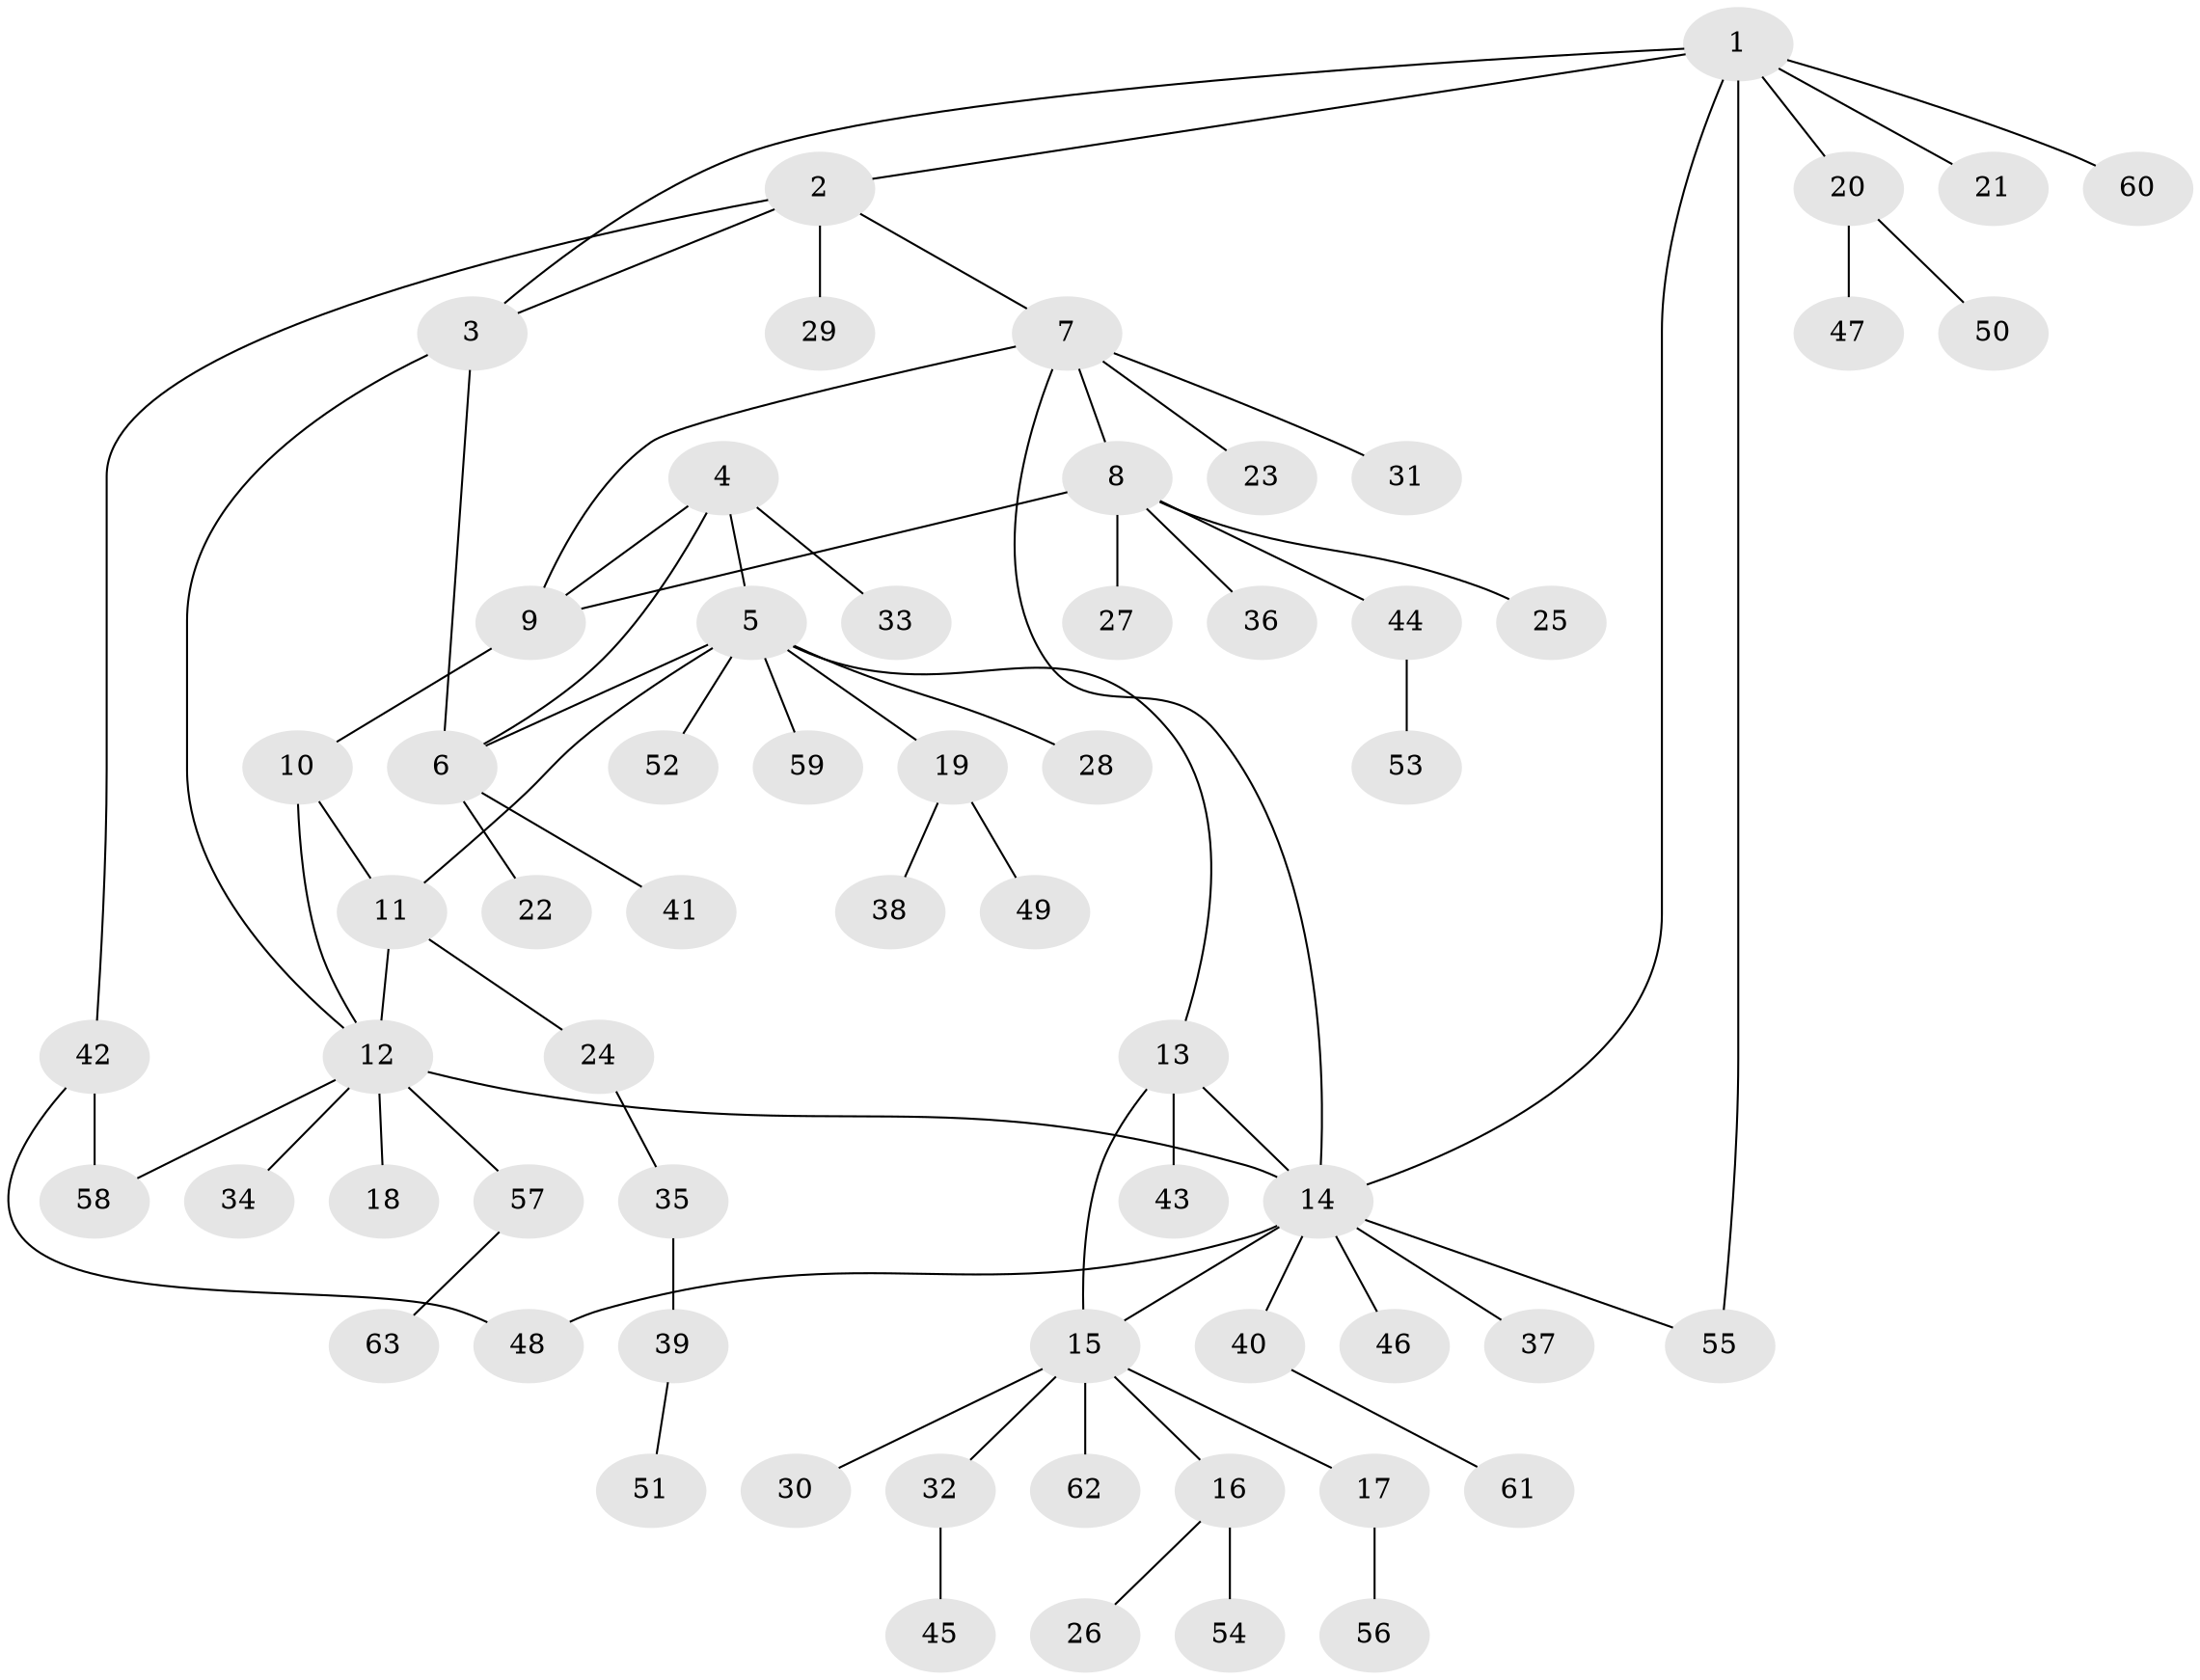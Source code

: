 // Generated by graph-tools (version 1.1) at 2025/54/03/09/25 04:54:21]
// undirected, 63 vertices, 76 edges
graph export_dot {
graph [start="1"]
  node [color=gray90,style=filled];
  1;
  2;
  3;
  4;
  5;
  6;
  7;
  8;
  9;
  10;
  11;
  12;
  13;
  14;
  15;
  16;
  17;
  18;
  19;
  20;
  21;
  22;
  23;
  24;
  25;
  26;
  27;
  28;
  29;
  30;
  31;
  32;
  33;
  34;
  35;
  36;
  37;
  38;
  39;
  40;
  41;
  42;
  43;
  44;
  45;
  46;
  47;
  48;
  49;
  50;
  51;
  52;
  53;
  54;
  55;
  56;
  57;
  58;
  59;
  60;
  61;
  62;
  63;
  1 -- 2;
  1 -- 3;
  1 -- 14;
  1 -- 20;
  1 -- 21;
  1 -- 55;
  1 -- 60;
  2 -- 3;
  2 -- 7;
  2 -- 29;
  2 -- 42;
  3 -- 6;
  3 -- 12;
  4 -- 5;
  4 -- 6;
  4 -- 9;
  4 -- 33;
  5 -- 6;
  5 -- 11;
  5 -- 13;
  5 -- 19;
  5 -- 28;
  5 -- 52;
  5 -- 59;
  6 -- 22;
  6 -- 41;
  7 -- 8;
  7 -- 9;
  7 -- 14;
  7 -- 23;
  7 -- 31;
  8 -- 9;
  8 -- 25;
  8 -- 27;
  8 -- 36;
  8 -- 44;
  9 -- 10;
  10 -- 11;
  10 -- 12;
  11 -- 12;
  11 -- 24;
  12 -- 14;
  12 -- 18;
  12 -- 34;
  12 -- 57;
  12 -- 58;
  13 -- 14;
  13 -- 15;
  13 -- 43;
  14 -- 15;
  14 -- 37;
  14 -- 40;
  14 -- 46;
  14 -- 48;
  14 -- 55;
  15 -- 16;
  15 -- 17;
  15 -- 30;
  15 -- 32;
  15 -- 62;
  16 -- 26;
  16 -- 54;
  17 -- 56;
  19 -- 38;
  19 -- 49;
  20 -- 47;
  20 -- 50;
  24 -- 35;
  32 -- 45;
  35 -- 39;
  39 -- 51;
  40 -- 61;
  42 -- 48;
  42 -- 58;
  44 -- 53;
  57 -- 63;
}
